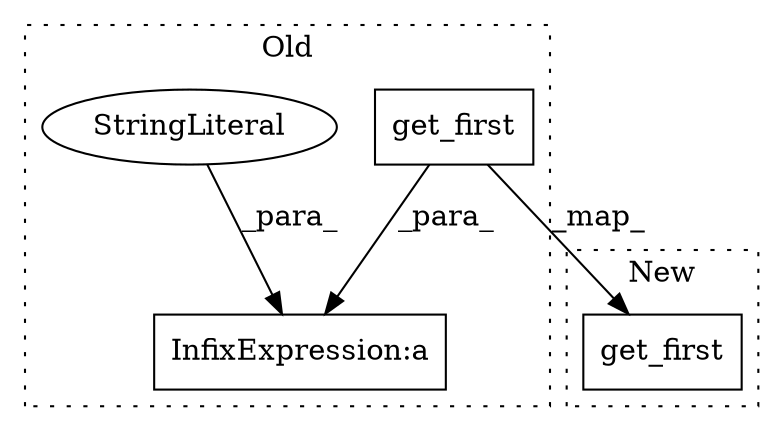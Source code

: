 digraph G {
subgraph cluster0 {
1 [label="get_first" a="32" s="1253,1342" l="10,1" shape="box"];
3 [label="InfixExpression:a" a="27" s="1343" l="3" shape="box"];
4 [label="StringLiteral" a="45" s="1346" l="14" shape="ellipse"];
label = "Old";
style="dotted";
}
subgraph cluster1 {
2 [label="get_first" a="32" s="1252,1341" l="10,1" shape="box"];
label = "New";
style="dotted";
}
1 -> 2 [label="_map_"];
1 -> 3 [label="_para_"];
4 -> 3 [label="_para_"];
}